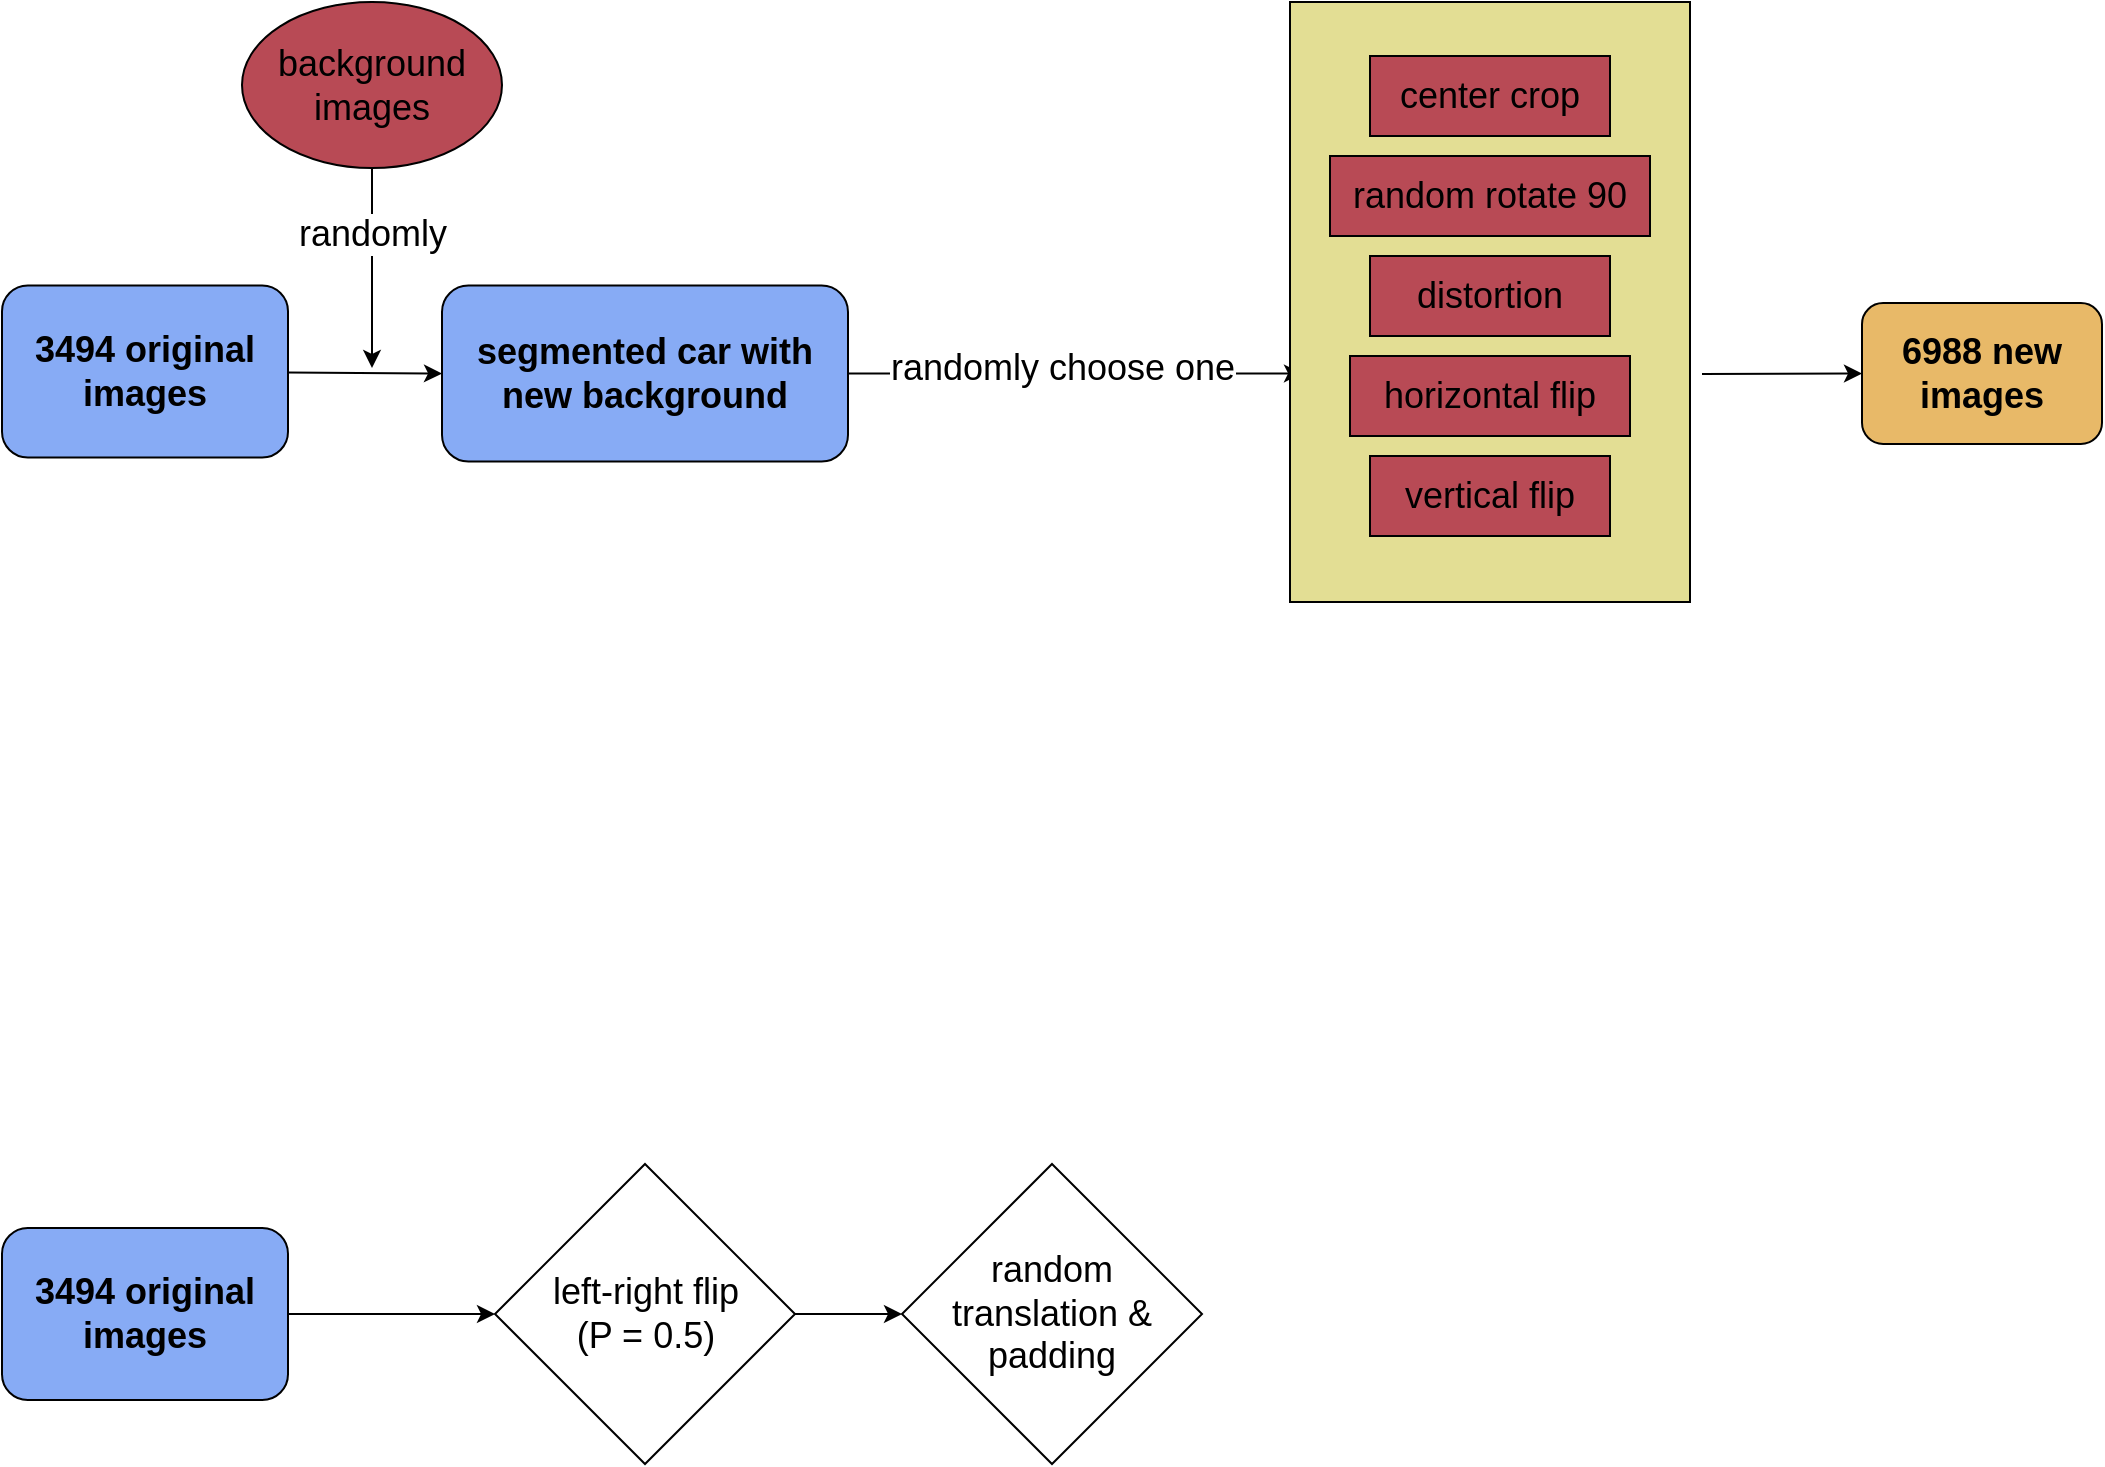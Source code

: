 <mxfile>
    <diagram id="ffOdaC3Z6ZbjmIKCaGeu" name="Page-1">
        <mxGraphModel dx="1685" dy="1128" grid="1" gridSize="10" guides="1" tooltips="1" connect="1" arrows="1" fold="1" page="1" pageScale="1" pageWidth="827" pageHeight="1169" math="0" shadow="0">
            <root>
                <mxCell id="0"/>
                <mxCell id="1" parent="0"/>
                <mxCell id="6" style="edgeStyle=none;html=1;entryX=0;entryY=0.5;entryDx=0;entryDy=0;fontSize=18;" parent="1" source="2" target="5" edge="1">
                    <mxGeometry relative="1" as="geometry"/>
                </mxCell>
                <mxCell id="2" value="&lt;font style=&quot;font-size: 18px&quot;&gt;&lt;b&gt;3494 original images&lt;/b&gt;&lt;/font&gt;" style="rounded=1;whiteSpace=wrap;html=1;strokeColor=#000000;fillColor=#87ABF5;" parent="1" vertex="1">
                    <mxGeometry x="-330" y="278.75" width="143" height="86" as="geometry"/>
                </mxCell>
                <mxCell id="29" style="edgeStyle=none;html=1;entryX=0.03;entryY=0.619;entryDx=0;entryDy=0;entryPerimeter=0;fontFamily=Helvetica;fontSize=18;fontColor=default;strokeColor=#000000;" parent="1" source="5" target="20" edge="1">
                    <mxGeometry relative="1" as="geometry"/>
                </mxCell>
                <mxCell id="30" value="randomly choose one" style="edgeLabel;html=1;align=center;verticalAlign=middle;resizable=0;points=[];fontSize=18;fontFamily=Helvetica;fontColor=default;" parent="29" vertex="1" connectable="0">
                    <mxGeometry x="-0.188" y="4" relative="1" as="geometry">
                        <mxPoint x="15" y="1" as="offset"/>
                    </mxGeometry>
                </mxCell>
                <mxCell id="5" value="&lt;font style=&quot;font-size: 18px&quot;&gt;&lt;b&gt;segmented car with new background&lt;/b&gt;&lt;br&gt;&lt;/font&gt;" style="rounded=1;whiteSpace=wrap;html=1;fillColor=#87ABF5;strokeColor=#000000;" parent="1" vertex="1">
                    <mxGeometry x="-110" y="278.75" width="203" height="88" as="geometry"/>
                </mxCell>
                <mxCell id="27" style="edgeStyle=none;html=1;fontFamily=Helvetica;fontSize=12;fontColor=default;strokeColor=#000000;" parent="1" source="10" edge="1">
                    <mxGeometry relative="1" as="geometry">
                        <mxPoint x="-145" y="320" as="targetPoint"/>
                    </mxGeometry>
                </mxCell>
                <mxCell id="28" value="&lt;font style=&quot;font-size: 18px&quot;&gt;randomly&lt;/font&gt;" style="edgeLabel;html=1;align=center;verticalAlign=middle;resizable=0;points=[];fontSize=12;fontFamily=Helvetica;fontColor=default;" parent="27" vertex="1" connectable="0">
                    <mxGeometry x="-0.364" relative="1" as="geometry">
                        <mxPoint y="1" as="offset"/>
                    </mxGeometry>
                </mxCell>
                <mxCell id="10" value="&lt;span&gt;background images&lt;/span&gt;" style="ellipse;whiteSpace=wrap;html=1;fontSize=18;strokeColor=#000000;fillColor=#B84A55;" parent="1" vertex="1">
                    <mxGeometry x="-210" y="137" width="130" height="83" as="geometry"/>
                </mxCell>
                <mxCell id="22" style="edgeStyle=none;html=1;entryX=0;entryY=0.5;entryDx=0;entryDy=0;fontSize=18;strokeColor=#000000;" parent="1" target="21" edge="1">
                    <mxGeometry relative="1" as="geometry">
                        <mxPoint x="520" y="323" as="sourcePoint"/>
                    </mxGeometry>
                </mxCell>
                <mxCell id="20" value="" style="rounded=0;whiteSpace=wrap;html=1;fontSize=18;fillColor=#E3DE94;" parent="1" vertex="1">
                    <mxGeometry x="314" y="137" width="200" height="300" as="geometry"/>
                </mxCell>
                <mxCell id="12" value="center crop" style="rounded=0;whiteSpace=wrap;html=1;fontSize=18;strokeColor=#000000;fillColor=#B84A55;" parent="1" vertex="1">
                    <mxGeometry x="354" y="164" width="120" height="40" as="geometry"/>
                </mxCell>
                <mxCell id="13" value="random rotate 90" style="rounded=0;whiteSpace=wrap;html=1;fontSize=18;strokeColor=#000000;fillColor=#B84A55;" parent="1" vertex="1">
                    <mxGeometry x="334" y="214" width="160" height="40" as="geometry"/>
                </mxCell>
                <mxCell id="14" value="distortion" style="rounded=0;whiteSpace=wrap;html=1;fontSize=18;strokeColor=#000000;fillColor=#B84A55;" parent="1" vertex="1">
                    <mxGeometry x="354" y="264" width="120" height="40" as="geometry"/>
                </mxCell>
                <mxCell id="15" value="horizontal flip" style="rounded=0;whiteSpace=wrap;html=1;fontSize=18;strokeColor=#000000;fillColor=#B84A55;" parent="1" vertex="1">
                    <mxGeometry x="344" y="314" width="140" height="40" as="geometry"/>
                </mxCell>
                <mxCell id="16" value="vertical flip" style="rounded=0;whiteSpace=wrap;html=1;fontSize=18;strokeColor=#000000;fillColor=#B84A55;" parent="1" vertex="1">
                    <mxGeometry x="354" y="364" width="120" height="40" as="geometry"/>
                </mxCell>
                <mxCell id="21" value="&lt;font style=&quot;font-size: 18px&quot;&gt;&lt;b&gt;6988 new images&lt;/b&gt;&lt;/font&gt;" style="rounded=1;whiteSpace=wrap;html=1;fillColor=#E8B968;" parent="1" vertex="1">
                    <mxGeometry x="600" y="287.5" width="120" height="70.5" as="geometry"/>
                </mxCell>
                <mxCell id="38" value="" style="edgeStyle=none;html=1;fontSize=18;" edge="1" parent="1" source="32" target="36">
                    <mxGeometry relative="1" as="geometry"/>
                </mxCell>
                <mxCell id="32" value="&lt;font style=&quot;font-size: 18px&quot;&gt;&lt;b&gt;3494 original images&lt;/b&gt;&lt;/font&gt;" style="rounded=1;whiteSpace=wrap;html=1;strokeColor=#000000;fillColor=#87ABF5;" vertex="1" parent="1">
                    <mxGeometry x="-330" y="750" width="143" height="86" as="geometry"/>
                </mxCell>
                <mxCell id="39" value="" style="edgeStyle=none;html=1;fontSize=18;" edge="1" parent="1" source="36" target="37">
                    <mxGeometry relative="1" as="geometry"/>
                </mxCell>
                <mxCell id="36" value="&lt;font style=&quot;font-size: 18px&quot;&gt;left-right flip &lt;br&gt;(P = 0.5)&lt;/font&gt;" style="rhombus;whiteSpace=wrap;html=1;fontSize=14;" vertex="1" parent="1">
                    <mxGeometry x="-83.5" y="718" width="150" height="150" as="geometry"/>
                </mxCell>
                <mxCell id="37" value="&lt;span style=&quot;font-size: 18px&quot;&gt;random translation &amp;amp; padding&lt;/span&gt;" style="rhombus;whiteSpace=wrap;html=1;fontSize=14;" vertex="1" parent="1">
                    <mxGeometry x="120" y="718" width="150" height="150" as="geometry"/>
                </mxCell>
            </root>
        </mxGraphModel>
    </diagram>
</mxfile>